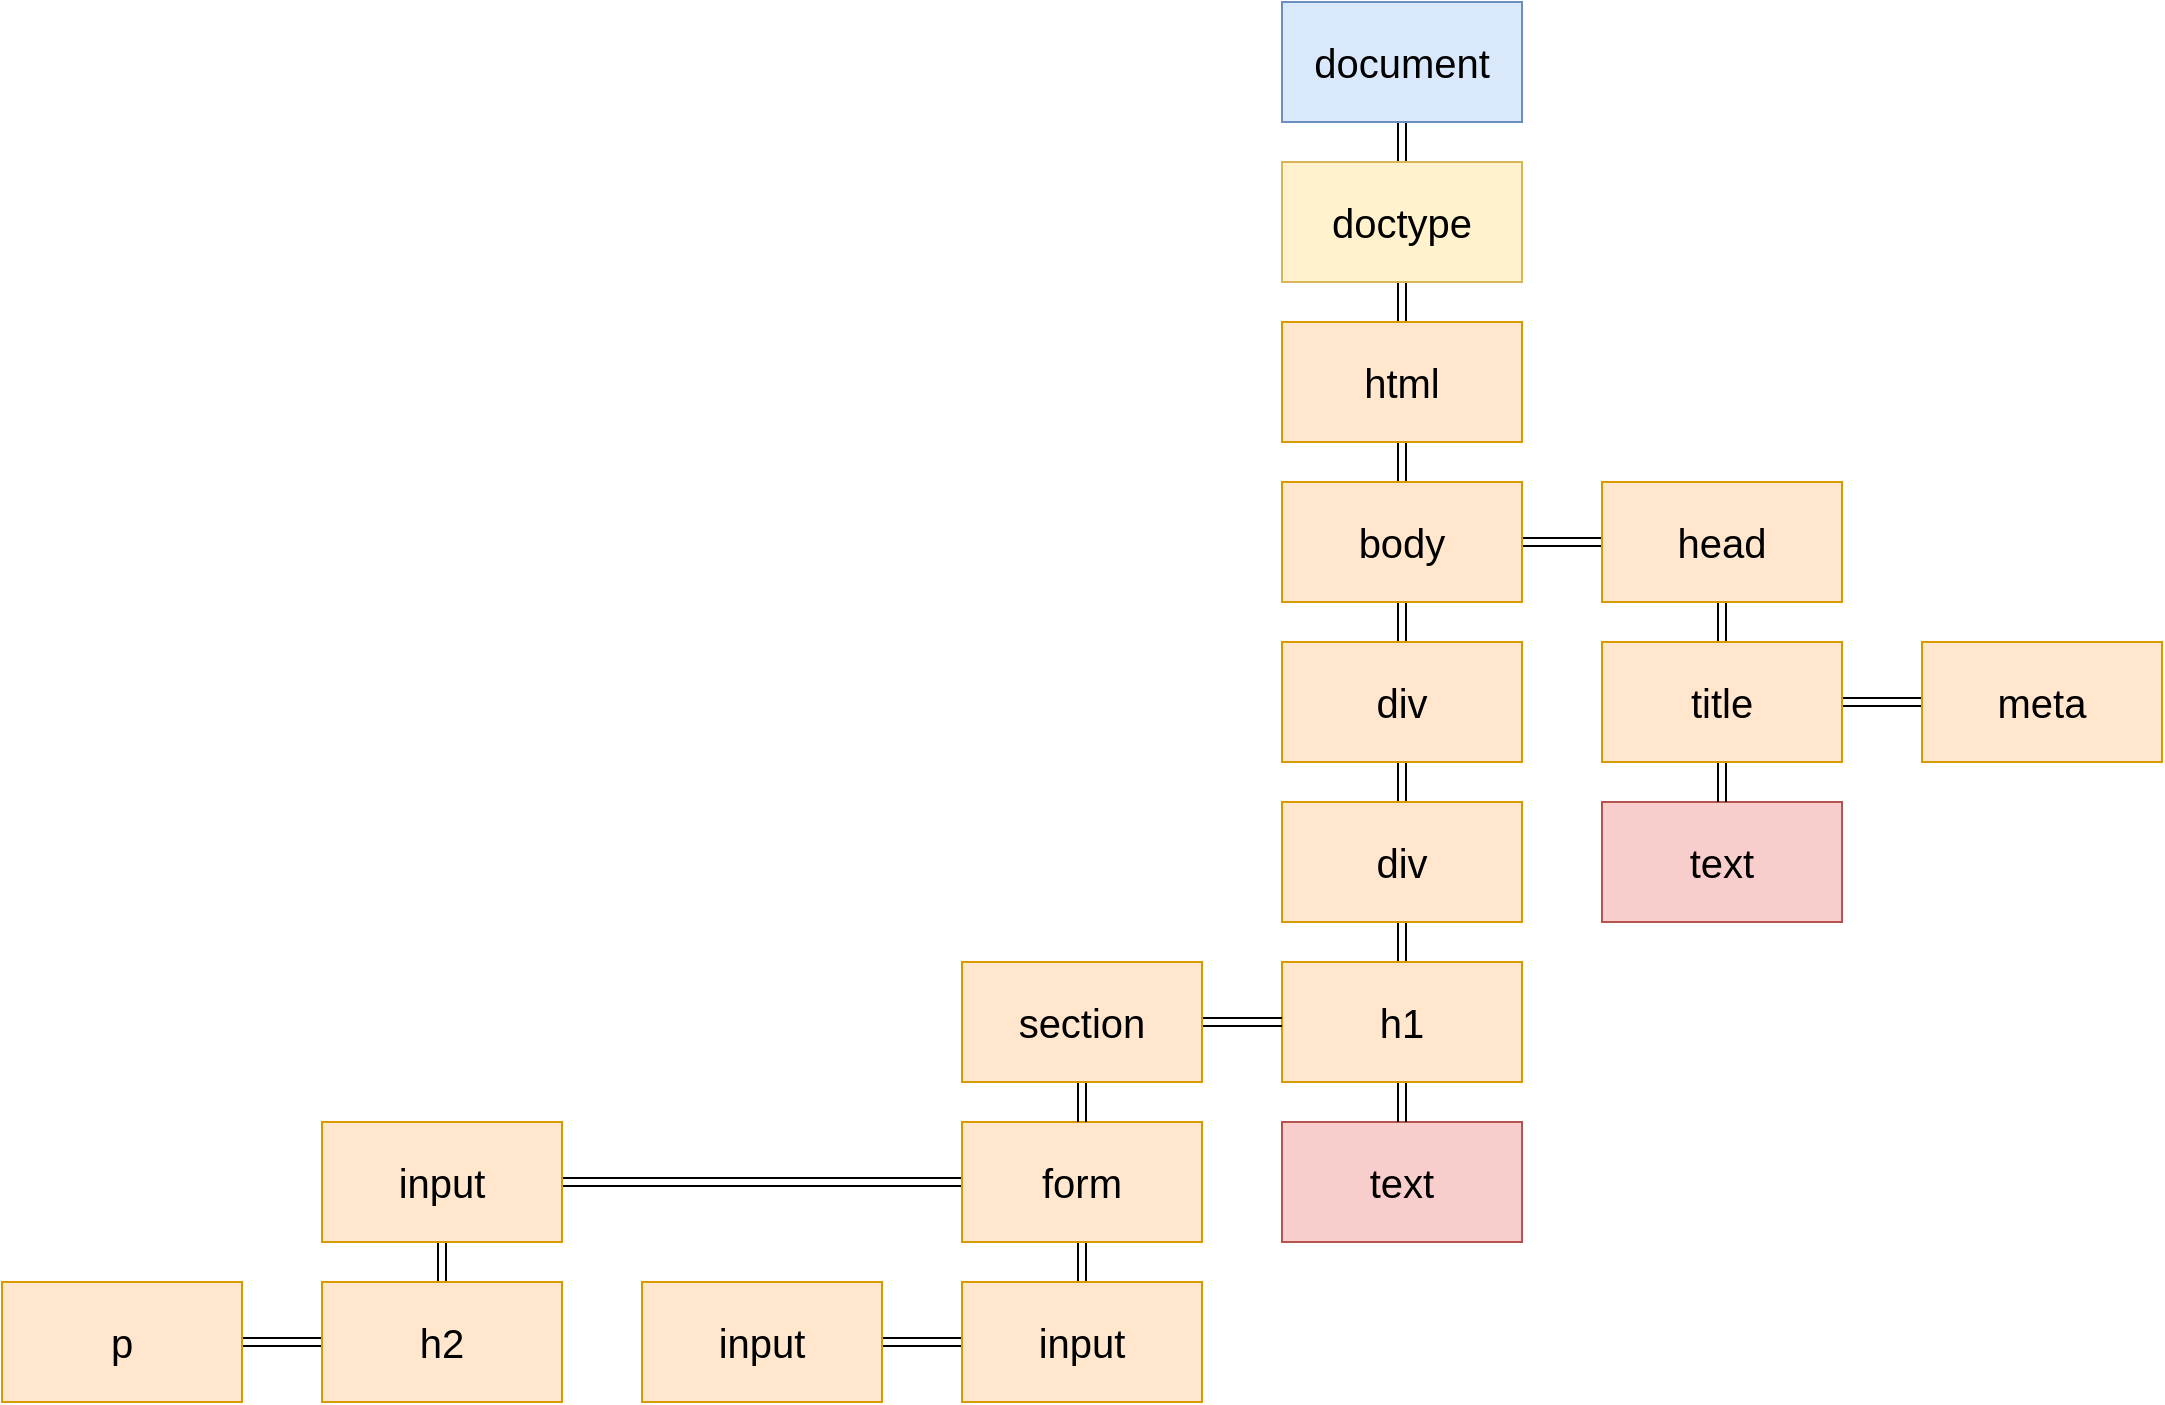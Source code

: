 <mxfile version="14.3.2" type="device"><diagram id="yXW9mhUtN94jAE1Kaod2" name="Page-1"><mxGraphModel dx="1695" dy="482" grid="1" gridSize="10" guides="1" tooltips="1" connect="1" arrows="1" fold="1" page="1" pageScale="1" pageWidth="827" pageHeight="1169" math="0" shadow="0"><root><mxCell id="0"/><mxCell id="1" parent="0"/><mxCell id="VccFnfaNNLzf8bVyCZR3-40" style="edgeStyle=orthogonalEdgeStyle;shape=link;rounded=0;orthogonalLoop=1;jettySize=auto;html=1;exitX=0.5;exitY=1;exitDx=0;exitDy=0;entryX=0.5;entryY=0;entryDx=0;entryDy=0;" edge="1" parent="1" source="VccFnfaNNLzf8bVyCZR3-1" target="VccFnfaNNLzf8bVyCZR3-3"><mxGeometry relative="1" as="geometry"/></mxCell><mxCell id="VccFnfaNNLzf8bVyCZR3-1" value="&lt;font style=&quot;font-size: 20px&quot;&gt;document&lt;/font&gt;" style="rounded=0;whiteSpace=wrap;html=1;fillColor=#dae8fc;strokeColor=#6c8ebf;" vertex="1" parent="1"><mxGeometry x="80" y="100" width="120" height="60" as="geometry"/></mxCell><mxCell id="VccFnfaNNLzf8bVyCZR3-33" style="edgeStyle=orthogonalEdgeStyle;rounded=0;orthogonalLoop=1;jettySize=auto;html=1;exitX=0.5;exitY=1;exitDx=0;exitDy=0;entryX=0.5;entryY=0;entryDx=0;entryDy=0;shape=link;" edge="1" parent="1" source="VccFnfaNNLzf8bVyCZR3-3" target="VccFnfaNNLzf8bVyCZR3-4"><mxGeometry relative="1" as="geometry"/></mxCell><mxCell id="VccFnfaNNLzf8bVyCZR3-3" value="&lt;font style=&quot;font-size: 20px&quot;&gt;doctype&lt;/font&gt;" style="rounded=0;whiteSpace=wrap;html=1;fillColor=#fff2cc;strokeColor=#d6b656;" vertex="1" parent="1"><mxGeometry x="80" y="180" width="120" height="60" as="geometry"/></mxCell><mxCell id="VccFnfaNNLzf8bVyCZR3-34" style="edgeStyle=orthogonalEdgeStyle;shape=link;rounded=0;orthogonalLoop=1;jettySize=auto;html=1;exitX=0.5;exitY=1;exitDx=0;exitDy=0;entryX=0.5;entryY=0;entryDx=0;entryDy=0;" edge="1" parent="1" source="VccFnfaNNLzf8bVyCZR3-4" target="VccFnfaNNLzf8bVyCZR3-24"><mxGeometry relative="1" as="geometry"/></mxCell><mxCell id="VccFnfaNNLzf8bVyCZR3-4" value="&lt;font style=&quot;font-size: 20px&quot;&gt;html&lt;/font&gt;" style="rounded=0;whiteSpace=wrap;html=1;fillColor=#ffe6cc;strokeColor=#d79b00;" vertex="1" parent="1"><mxGeometry x="80" y="260" width="120" height="60" as="geometry"/></mxCell><mxCell id="VccFnfaNNLzf8bVyCZR3-5" value="&lt;font style=&quot;font-size: 20px&quot;&gt;body&lt;/font&gt;" style="rounded=0;whiteSpace=wrap;html=1;" vertex="1" parent="1"><mxGeometry x="80" y="340" width="120" height="60" as="geometry"/></mxCell><mxCell id="VccFnfaNNLzf8bVyCZR3-6" value="&lt;font style=&quot;font-size: 20px&quot;&gt;head&lt;/font&gt;" style="rounded=0;whiteSpace=wrap;html=1;" vertex="1" parent="1"><mxGeometry x="240" y="340" width="120" height="60" as="geometry"/></mxCell><mxCell id="VccFnfaNNLzf8bVyCZR3-7" value="&lt;font style=&quot;font-size: 20px&quot;&gt;div&lt;/font&gt;" style="rounded=0;whiteSpace=wrap;html=1;" vertex="1" parent="1"><mxGeometry x="80" y="420" width="120" height="60" as="geometry"/></mxCell><mxCell id="VccFnfaNNLzf8bVyCZR3-8" value="&lt;font style=&quot;font-size: 20px&quot;&gt;title&lt;/font&gt;" style="rounded=0;whiteSpace=wrap;html=1;" vertex="1" parent="1"><mxGeometry x="240" y="420" width="120" height="60" as="geometry"/></mxCell><mxCell id="VccFnfaNNLzf8bVyCZR3-9" value="&lt;font style=&quot;font-size: 20px&quot;&gt;meta&lt;/font&gt;" style="rounded=0;whiteSpace=wrap;html=1;" vertex="1" parent="1"><mxGeometry x="400" y="420" width="120" height="60" as="geometry"/></mxCell><mxCell id="VccFnfaNNLzf8bVyCZR3-10" value="&lt;font style=&quot;font-size: 20px&quot;&gt;div&lt;/font&gt;" style="rounded=0;whiteSpace=wrap;html=1;" vertex="1" parent="1"><mxGeometry x="80" y="500" width="120" height="60" as="geometry"/></mxCell><mxCell id="VccFnfaNNLzf8bVyCZR3-11" value="&lt;font style=&quot;font-size: 20px&quot;&gt;text&lt;/font&gt;" style="rounded=0;whiteSpace=wrap;html=1;fillColor=#f8cecc;strokeColor=#b85450;" vertex="1" parent="1"><mxGeometry x="240" y="500" width="120" height="60" as="geometry"/></mxCell><mxCell id="VccFnfaNNLzf8bVyCZR3-12" value="&lt;font style=&quot;font-size: 20px&quot;&gt;h1&lt;/font&gt;" style="rounded=0;whiteSpace=wrap;html=1;" vertex="1" parent="1"><mxGeometry x="80" y="580" width="120" height="60" as="geometry"/></mxCell><mxCell id="VccFnfaNNLzf8bVyCZR3-13" value="&lt;font style=&quot;font-size: 20px&quot;&gt;text&lt;br&gt;&lt;/font&gt;" style="rounded=0;whiteSpace=wrap;html=1;fillColor=#f8cecc;strokeColor=#b85450;" vertex="1" parent="1"><mxGeometry x="80" y="660" width="120" height="60" as="geometry"/></mxCell><mxCell id="VccFnfaNNLzf8bVyCZR3-15" value="&lt;font style=&quot;font-size: 20px&quot;&gt;section&lt;/font&gt;" style="rounded=0;whiteSpace=wrap;html=1;" vertex="1" parent="1"><mxGeometry x="-80" y="580" width="120" height="60" as="geometry"/></mxCell><mxCell id="VccFnfaNNLzf8bVyCZR3-47" style="edgeStyle=orthogonalEdgeStyle;shape=link;rounded=0;orthogonalLoop=1;jettySize=auto;html=1;exitX=0.5;exitY=1;exitDx=0;exitDy=0;entryX=0.5;entryY=0;entryDx=0;entryDy=0;" edge="1" parent="1" source="VccFnfaNNLzf8bVyCZR3-16" target="VccFnfaNNLzf8bVyCZR3-17"><mxGeometry relative="1" as="geometry"/></mxCell><mxCell id="VccFnfaNNLzf8bVyCZR3-49" style="edgeStyle=orthogonalEdgeStyle;shape=link;rounded=0;orthogonalLoop=1;jettySize=auto;html=1;exitX=0;exitY=0.5;exitDx=0;exitDy=0;entryX=1;entryY=0.5;entryDx=0;entryDy=0;" edge="1" parent="1" source="VccFnfaNNLzf8bVyCZR3-16" target="VccFnfaNNLzf8bVyCZR3-21"><mxGeometry relative="1" as="geometry"/></mxCell><mxCell id="VccFnfaNNLzf8bVyCZR3-16" value="&lt;font style=&quot;font-size: 20px&quot;&gt;form&lt;/font&gt;" style="rounded=0;whiteSpace=wrap;html=1;fillColor=#ffe6cc;strokeColor=#d79b00;" vertex="1" parent="1"><mxGeometry x="-80" y="660" width="120" height="60" as="geometry"/></mxCell><mxCell id="VccFnfaNNLzf8bVyCZR3-48" style="edgeStyle=orthogonalEdgeStyle;shape=link;rounded=0;orthogonalLoop=1;jettySize=auto;html=1;exitX=0;exitY=0.5;exitDx=0;exitDy=0;entryX=1;entryY=0.5;entryDx=0;entryDy=0;" edge="1" parent="1" source="VccFnfaNNLzf8bVyCZR3-17" target="VccFnfaNNLzf8bVyCZR3-19"><mxGeometry relative="1" as="geometry"/></mxCell><mxCell id="VccFnfaNNLzf8bVyCZR3-17" value="&lt;font style=&quot;font-size: 20px&quot;&gt;input&lt;/font&gt;" style="rounded=0;whiteSpace=wrap;html=1;fillColor=#ffe6cc;strokeColor=#d79b00;" vertex="1" parent="1"><mxGeometry x="-80" y="740" width="120" height="60" as="geometry"/></mxCell><mxCell id="VccFnfaNNLzf8bVyCZR3-19" value="&lt;font style=&quot;font-size: 20px&quot;&gt;input&lt;/font&gt;" style="rounded=0;whiteSpace=wrap;html=1;fillColor=#ffe6cc;strokeColor=#d79b00;" vertex="1" parent="1"><mxGeometry x="-240" y="740" width="120" height="60" as="geometry"/></mxCell><mxCell id="VccFnfaNNLzf8bVyCZR3-50" style="edgeStyle=orthogonalEdgeStyle;shape=link;rounded=0;orthogonalLoop=1;jettySize=auto;html=1;exitX=0.5;exitY=1;exitDx=0;exitDy=0;entryX=0.5;entryY=0;entryDx=0;entryDy=0;" edge="1" parent="1" source="VccFnfaNNLzf8bVyCZR3-21" target="VccFnfaNNLzf8bVyCZR3-22"><mxGeometry relative="1" as="geometry"/></mxCell><mxCell id="VccFnfaNNLzf8bVyCZR3-21" value="&lt;font style=&quot;font-size: 20px&quot;&gt;input&lt;/font&gt;" style="rounded=0;whiteSpace=wrap;html=1;fillColor=#ffe6cc;strokeColor=#d79b00;" vertex="1" parent="1"><mxGeometry x="-400" y="660" width="120" height="60" as="geometry"/></mxCell><mxCell id="VccFnfaNNLzf8bVyCZR3-51" style="edgeStyle=orthogonalEdgeStyle;shape=link;rounded=0;orthogonalLoop=1;jettySize=auto;html=1;exitX=0;exitY=0.5;exitDx=0;exitDy=0;entryX=1;entryY=0.5;entryDx=0;entryDy=0;" edge="1" parent="1" source="VccFnfaNNLzf8bVyCZR3-22" target="VccFnfaNNLzf8bVyCZR3-23"><mxGeometry relative="1" as="geometry"/></mxCell><mxCell id="VccFnfaNNLzf8bVyCZR3-22" value="&lt;font style=&quot;font-size: 20px&quot;&gt;h2&lt;/font&gt;" style="rounded=0;whiteSpace=wrap;html=1;fillColor=#ffe6cc;strokeColor=#d79b00;" vertex="1" parent="1"><mxGeometry x="-400" y="740" width="120" height="60" as="geometry"/></mxCell><mxCell id="VccFnfaNNLzf8bVyCZR3-23" value="&lt;font style=&quot;font-size: 20px&quot;&gt;p&lt;/font&gt;" style="rounded=0;whiteSpace=wrap;html=1;fillColor=#ffe6cc;strokeColor=#d79b00;" vertex="1" parent="1"><mxGeometry x="-560" y="740" width="120" height="60" as="geometry"/></mxCell><mxCell id="VccFnfaNNLzf8bVyCZR3-36" style="edgeStyle=orthogonalEdgeStyle;shape=link;rounded=0;orthogonalLoop=1;jettySize=auto;html=1;exitX=0.5;exitY=1;exitDx=0;exitDy=0;entryX=0.5;entryY=0;entryDx=0;entryDy=0;" edge="1" parent="1" source="VccFnfaNNLzf8bVyCZR3-24" target="VccFnfaNNLzf8bVyCZR3-27"><mxGeometry relative="1" as="geometry"/></mxCell><mxCell id="VccFnfaNNLzf8bVyCZR3-41" style="edgeStyle=orthogonalEdgeStyle;shape=link;rounded=0;orthogonalLoop=1;jettySize=auto;html=1;exitX=1;exitY=0.5;exitDx=0;exitDy=0;entryX=0;entryY=0.5;entryDx=0;entryDy=0;" edge="1" parent="1" source="VccFnfaNNLzf8bVyCZR3-24" target="VccFnfaNNLzf8bVyCZR3-25"><mxGeometry relative="1" as="geometry"/></mxCell><mxCell id="VccFnfaNNLzf8bVyCZR3-24" value="&lt;font style=&quot;font-size: 20px&quot;&gt;body&lt;/font&gt;" style="rounded=0;whiteSpace=wrap;html=1;fillColor=#ffe6cc;strokeColor=#d79b00;" vertex="1" parent="1"><mxGeometry x="80" y="340" width="120" height="60" as="geometry"/></mxCell><mxCell id="VccFnfaNNLzf8bVyCZR3-42" style="edgeStyle=orthogonalEdgeStyle;shape=link;rounded=0;orthogonalLoop=1;jettySize=auto;html=1;exitX=0.5;exitY=1;exitDx=0;exitDy=0;entryX=0.5;entryY=0;entryDx=0;entryDy=0;" edge="1" parent="1" source="VccFnfaNNLzf8bVyCZR3-25" target="VccFnfaNNLzf8bVyCZR3-26"><mxGeometry relative="1" as="geometry"/></mxCell><mxCell id="VccFnfaNNLzf8bVyCZR3-25" value="&lt;font style=&quot;font-size: 20px&quot;&gt;head&lt;/font&gt;" style="rounded=0;whiteSpace=wrap;html=1;fillColor=#ffe6cc;strokeColor=#d79b00;" vertex="1" parent="1"><mxGeometry x="240" y="340" width="120" height="60" as="geometry"/></mxCell><mxCell id="VccFnfaNNLzf8bVyCZR3-43" style="edgeStyle=orthogonalEdgeStyle;shape=link;rounded=0;orthogonalLoop=1;jettySize=auto;html=1;entryX=0;entryY=0.5;entryDx=0;entryDy=0;" edge="1" parent="1" source="VccFnfaNNLzf8bVyCZR3-26" target="VccFnfaNNLzf8bVyCZR3-31"><mxGeometry relative="1" as="geometry"/></mxCell><mxCell id="VccFnfaNNLzf8bVyCZR3-44" style="edgeStyle=orthogonalEdgeStyle;shape=link;rounded=0;orthogonalLoop=1;jettySize=auto;html=1;exitX=0.5;exitY=1;exitDx=0;exitDy=0;entryX=0.5;entryY=0;entryDx=0;entryDy=0;" edge="1" parent="1" source="VccFnfaNNLzf8bVyCZR3-26" target="VccFnfaNNLzf8bVyCZR3-11"><mxGeometry relative="1" as="geometry"/></mxCell><mxCell id="VccFnfaNNLzf8bVyCZR3-26" value="&lt;font style=&quot;font-size: 20px&quot;&gt;title&lt;/font&gt;" style="rounded=0;whiteSpace=wrap;html=1;fillColor=#ffe6cc;strokeColor=#d79b00;" vertex="1" parent="1"><mxGeometry x="240" y="420" width="120" height="60" as="geometry"/></mxCell><mxCell id="VccFnfaNNLzf8bVyCZR3-37" style="edgeStyle=orthogonalEdgeStyle;shape=link;rounded=0;orthogonalLoop=1;jettySize=auto;html=1;exitX=0.5;exitY=1;exitDx=0;exitDy=0;entryX=0.5;entryY=0;entryDx=0;entryDy=0;" edge="1" parent="1" source="VccFnfaNNLzf8bVyCZR3-27" target="VccFnfaNNLzf8bVyCZR3-28"><mxGeometry relative="1" as="geometry"/></mxCell><mxCell id="VccFnfaNNLzf8bVyCZR3-27" value="&lt;font style=&quot;font-size: 20px&quot;&gt;div&lt;/font&gt;" style="rounded=0;whiteSpace=wrap;html=1;fillColor=#ffe6cc;strokeColor=#d79b00;" vertex="1" parent="1"><mxGeometry x="80" y="420" width="120" height="60" as="geometry"/></mxCell><mxCell id="VccFnfaNNLzf8bVyCZR3-38" style="edgeStyle=orthogonalEdgeStyle;shape=link;rounded=0;orthogonalLoop=1;jettySize=auto;html=1;exitX=0.5;exitY=1;exitDx=0;exitDy=0;" edge="1" parent="1" source="VccFnfaNNLzf8bVyCZR3-28" target="VccFnfaNNLzf8bVyCZR3-29"><mxGeometry relative="1" as="geometry"/></mxCell><mxCell id="VccFnfaNNLzf8bVyCZR3-28" value="&lt;font style=&quot;font-size: 20px&quot;&gt;div&lt;/font&gt;" style="rounded=0;whiteSpace=wrap;html=1;fillColor=#ffe6cc;strokeColor=#d79b00;" vertex="1" parent="1"><mxGeometry x="80" y="500" width="120" height="60" as="geometry"/></mxCell><mxCell id="VccFnfaNNLzf8bVyCZR3-39" style="edgeStyle=orthogonalEdgeStyle;shape=link;rounded=0;orthogonalLoop=1;jettySize=auto;html=1;exitX=0.5;exitY=1;exitDx=0;exitDy=0;entryX=0.5;entryY=0;entryDx=0;entryDy=0;" edge="1" parent="1" source="VccFnfaNNLzf8bVyCZR3-29" target="VccFnfaNNLzf8bVyCZR3-13"><mxGeometry relative="1" as="geometry"/></mxCell><mxCell id="VccFnfaNNLzf8bVyCZR3-29" value="&lt;font style=&quot;font-size: 20px&quot;&gt;h1&lt;/font&gt;" style="rounded=0;whiteSpace=wrap;html=1;fillColor=#ffe6cc;strokeColor=#d79b00;" vertex="1" parent="1"><mxGeometry x="80" y="580" width="120" height="60" as="geometry"/></mxCell><mxCell id="VccFnfaNNLzf8bVyCZR3-45" style="edgeStyle=orthogonalEdgeStyle;shape=link;rounded=0;orthogonalLoop=1;jettySize=auto;html=1;exitX=1;exitY=0.5;exitDx=0;exitDy=0;entryX=0;entryY=0.5;entryDx=0;entryDy=0;" edge="1" parent="1" source="VccFnfaNNLzf8bVyCZR3-30" target="VccFnfaNNLzf8bVyCZR3-29"><mxGeometry relative="1" as="geometry"/></mxCell><mxCell id="VccFnfaNNLzf8bVyCZR3-46" style="edgeStyle=orthogonalEdgeStyle;shape=link;rounded=0;orthogonalLoop=1;jettySize=auto;html=1;exitX=0.5;exitY=1;exitDx=0;exitDy=0;entryX=0.5;entryY=0;entryDx=0;entryDy=0;" edge="1" parent="1" source="VccFnfaNNLzf8bVyCZR3-30" target="VccFnfaNNLzf8bVyCZR3-16"><mxGeometry relative="1" as="geometry"/></mxCell><mxCell id="VccFnfaNNLzf8bVyCZR3-30" value="&lt;font style=&quot;font-size: 20px&quot;&gt;section&lt;/font&gt;" style="rounded=0;whiteSpace=wrap;html=1;fillColor=#ffe6cc;strokeColor=#d79b00;" vertex="1" parent="1"><mxGeometry x="-80" y="580" width="120" height="60" as="geometry"/></mxCell><mxCell id="VccFnfaNNLzf8bVyCZR3-31" value="&lt;font style=&quot;font-size: 20px&quot;&gt;meta&lt;/font&gt;" style="rounded=0;whiteSpace=wrap;html=1;fillColor=#ffe6cc;strokeColor=#d79b00;" vertex="1" parent="1"><mxGeometry x="400" y="420" width="120" height="60" as="geometry"/></mxCell></root></mxGraphModel></diagram></mxfile>